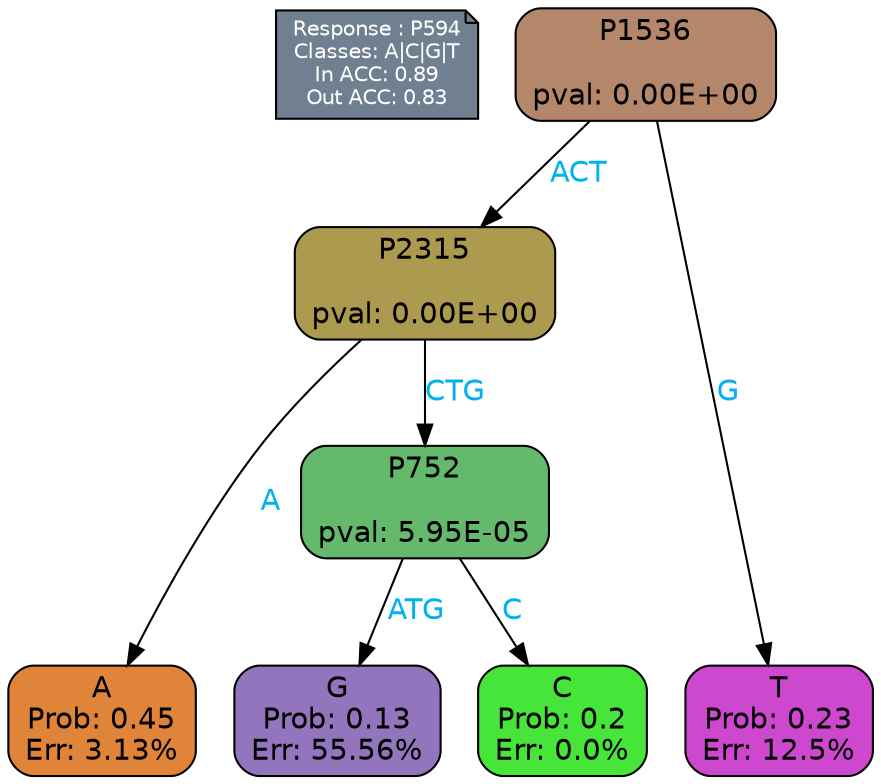 digraph Tree {
node [shape=box, style="filled, rounded", color="black", fontname=helvetica] ;
graph [ranksep=equally, splines=polylines, bgcolor=transparent, dpi=600] ;
edge [fontname=helvetica] ;
LEGEND [label="Response : P594
Classes: A|C|G|T
In ACC: 0.89
Out ACC: 0.83
",shape=note,align=left,style=filled,fillcolor="slategray",fontcolor="white",fontsize=10];1 [label="P1536

pval: 0.00E+00", fillcolor="#b4876b"] ;
2 [label="P2315

pval: 0.00E+00", fillcolor="#ac9a4e"] ;
3 [label="A
Prob: 0.45
Err: 3.13%", fillcolor="#e08439"] ;
4 [label="P752

pval: 5.95E-05", fillcolor="#65b96d"] ;
5 [label="G
Prob: 0.13
Err: 55.56%", fillcolor="#9375be"] ;
6 [label="C
Prob: 0.2
Err: 0.0%", fillcolor="#47e539"] ;
7 [label="T
Prob: 0.23
Err: 12.5%", fillcolor="#ce48cf"] ;
1 -> 2 [label="ACT",fontcolor=deepskyblue2] ;
1 -> 7 [label="G",fontcolor=deepskyblue2] ;
2 -> 3 [label="A",fontcolor=deepskyblue2] ;
2 -> 4 [label="CTG",fontcolor=deepskyblue2] ;
4 -> 5 [label="ATG",fontcolor=deepskyblue2] ;
4 -> 6 [label="C",fontcolor=deepskyblue2] ;
{rank = same; 3;5;6;7;}{rank = same; LEGEND;1;}}